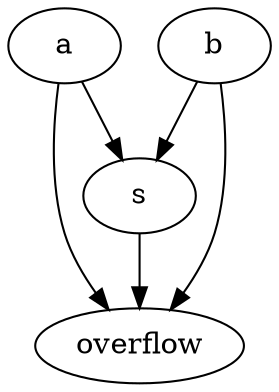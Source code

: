 strict digraph "" {
	a -> s	[weight=8.0];
	a -> overflow	[weight=1.0];
	s -> overflow	[weight=1.0];
	b -> s	[weight=8.0];
	b -> overflow	[weight=1.0];
}
